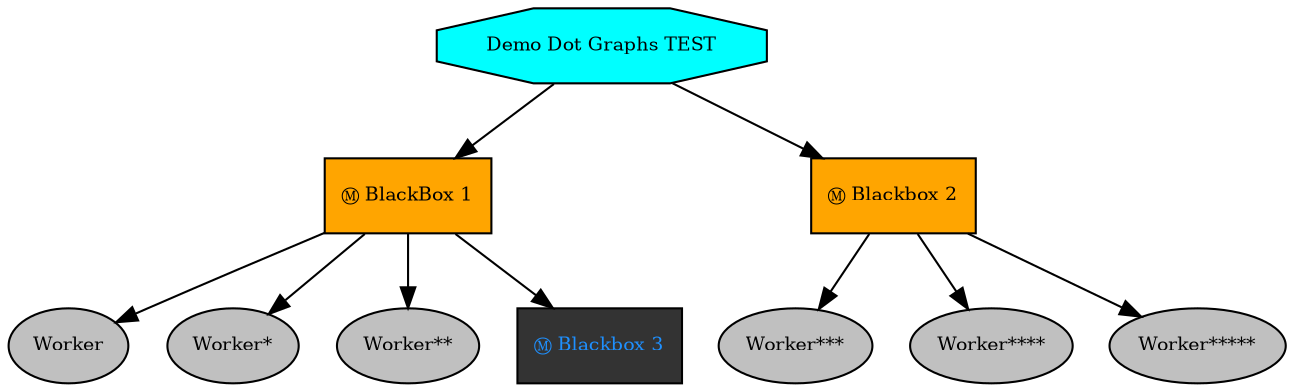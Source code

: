 digraph pastafarianism {
ordering=out;
graph [fontname="times-roman"];
node [fontname="times-roman"];
edge [fontname="times-roman"];
"Demo Dot Graphs TEST" [fillcolor=cyan, fontcolor=black, fontsize=9, label="Demo Dot Graphs TEST", shape=octagon, style=filled];
"BlackBox 1" [fillcolor=orange, fontcolor=black, fontsize=9, label="Ⓜ BlackBox 1", shape=box, style=filled];
"Demo Dot Graphs TEST" -> "BlackBox 1";
Worker [fillcolor=gray, fontcolor=black, fontsize=9, label=Worker, shape=ellipse, style=filled];
"BlackBox 1" -> Worker;
"Worker*" [fillcolor=gray, fontcolor=black, fontsize=9, label="Worker*", shape=ellipse, style=filled];
"BlackBox 1" -> "Worker*";
"Worker**" [fillcolor=gray, fontcolor=black, fontsize=9, label="Worker**", shape=ellipse, style=filled];
"BlackBox 1" -> "Worker**";
"Blackbox 3" [fillcolor=gray20, fontcolor=dodgerblue, fontsize=9, label="Ⓜ Blackbox 3", shape=box, style=filled];
"BlackBox 1" -> "Blackbox 3";
"Blackbox 2" [fillcolor=orange, fontcolor=black, fontsize=9, label="Ⓜ Blackbox 2", shape=box, style=filled];
"Demo Dot Graphs TEST" -> "Blackbox 2";
"Worker***" [fillcolor=gray, fontcolor=black, fontsize=9, label="Worker***", shape=ellipse, style=filled];
"Blackbox 2" -> "Worker***";
"Worker****" [fillcolor=gray, fontcolor=black, fontsize=9, label="Worker****", shape=ellipse, style=filled];
"Blackbox 2" -> "Worker****";
"Worker*****" [fillcolor=gray, fontcolor=black, fontsize=9, label="Worker*****", shape=ellipse, style=filled];
"Blackbox 2" -> "Worker*****";
}
